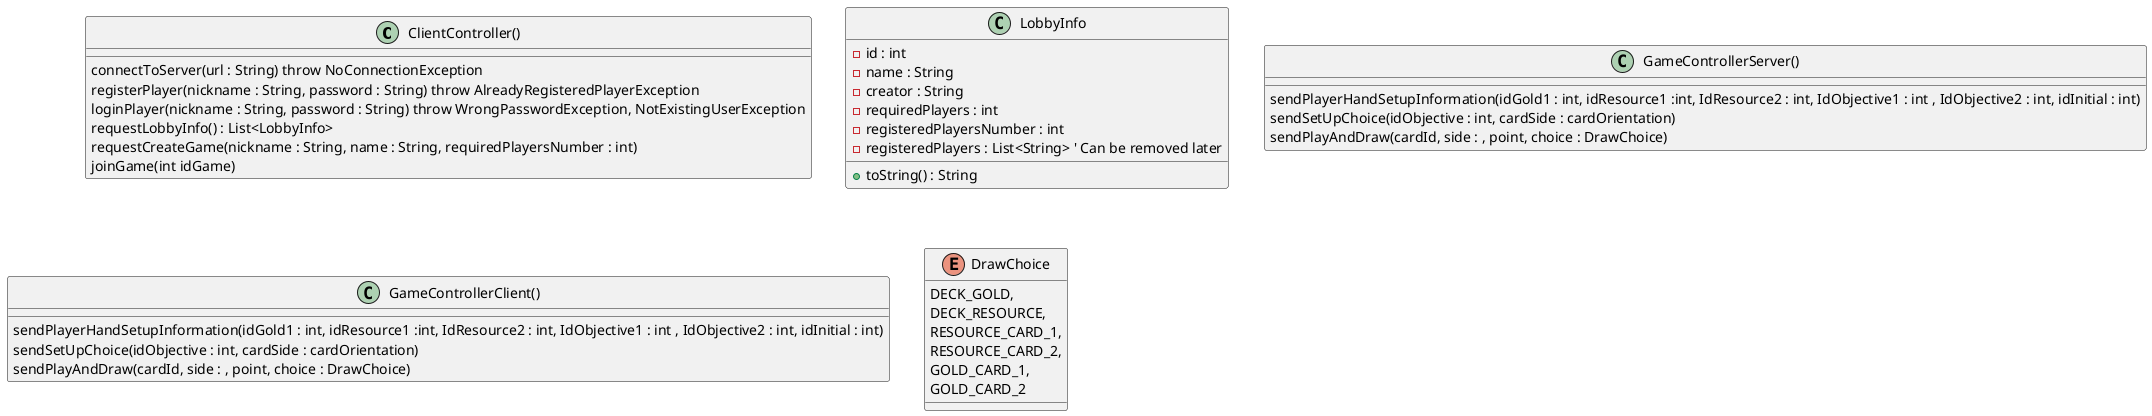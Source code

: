 @startuml

' Client
class ClientController(){
    connectToServer(url : String) throw NoConnectionException
    registerPlayer(nickname : String, password : String) throw AlreadyRegisteredPlayerException
    loginPlayer(nickname : String, password : String) throw WrongPasswordException, NotExistingUserException
    requestLobbyInfo() : List<LobbyInfo>
    ' ^ It could be just a string
    requestCreateGame(nickname : String, name : String, requiredPlayersNumber : int)
    joinGame(int idGame)
}





class LobbyInfo {
    - id : int
    - name : String
    - creator : String
    - requiredPlayers : int
    - registeredPlayersNumber : int
    - registeredPlayers : List<String> ' Can be removed later
    + toString() : String
}

' Server

class GameControllerServer() {
    sendPlayerHandSetupInformation(idGold1 : int, idResource1 :int, IdResource2 : int, IdObjective1 : int , IdObjective2 : int, idInitial : int)
    sendSetUpChoice(idObjective : int, cardSide : cardOrientation)
    sendPlayAndDraw(cardId, side : , point, choice : DrawChoice)

}

class  GameControllerClient() {
      sendPlayerHandSetupInformation(idGold1 : int, idResource1 :int, IdResource2 : int, IdObjective1 : int , IdObjective2 : int, idInitial : int)
      sendSetUpChoice(idObjective : int, cardSide : cardOrientation)
      sendPlayAndDraw(cardId, side : , point, choice : DrawChoice)



}

enum DrawChoice {
    DECK_GOLD,
    DECK_RESOURCE,
    RESOURCE_CARD_1,
    RESOURCE_CARD_2,
    GOLD_CARD_1,
    GOLD_CARD_2
}


@enduml